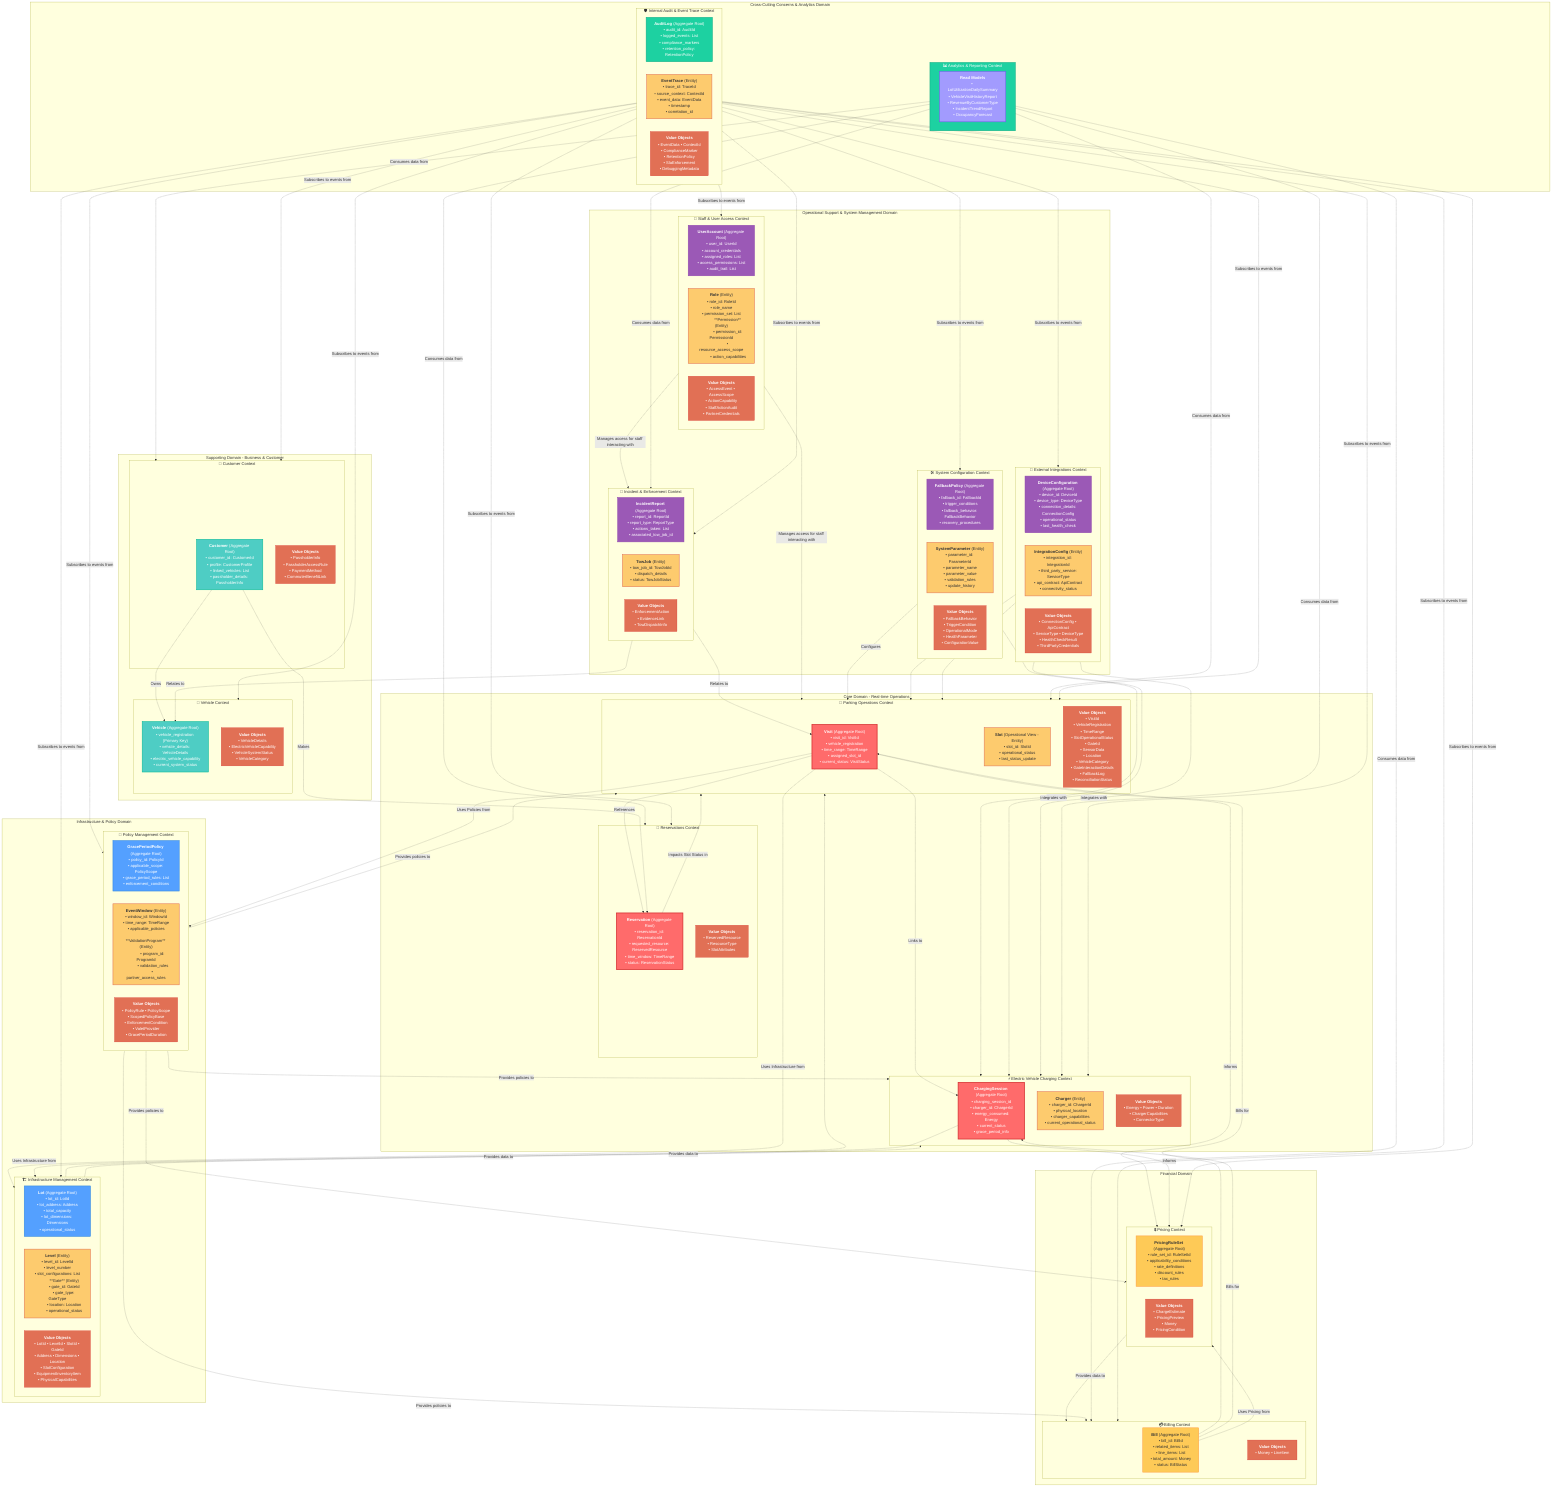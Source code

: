 graph TB
    subgraph "Core Domain - Real-time Operations"
        subgraph PO["🚗 Parking Operations Context"]
            PO_AGG["`**Visit** (Aggregate Root)
            • visit_id: VisitId
            • vehicle_registration
            • time_range: TimeRange
            • assigned_slot_id
            • current_status: VisitStatus`"]
            
            PO_ENT["`**Slot** (Operational View - Entity)
            • slot_id: SlotId
            • operational_status
            • last_status_update`"]
            
            PO_VO["`**Value Objects**
            • VisitId
            • VehicleRegistration
            • TimeRange
            • SlotOperationalStatus
            • GateId
            • SensorData
            • Location
            • VehicleCategory
            • GateInteractionDetails
            • FallbackLog
            • ReconciliationStatus`"]
        end
        
        subgraph EV["⚡ Electric Vehicle Charging Context"]
            EV_AGG["`**ChargingSession** (Aggregate Root)
            • charging_session_id
            • charger_id: ChargerId
            • energy_consumed: Energy
            • current_status
            • grace_period_info`"]
            
            EV_ENT["`**Charger** (Entity)
            • charger_id: ChargerId
            • physical_location
            • charger_capabilities
            • current_operational_status`"]
            
            EV_VO["`**Value Objects**
            • Energy • Power • Duration
            • ChargerCapabilities
            • ConnectorType`"]
        end

        subgraph RES["📅 Reservations Context"]
            RES_AGG["`**Reservation** (Aggregate Root)
            • reservation_id: ReservationId
            • requested_resource: ReservedResource
            • time_window: TimeRange
            • status: ReservationStatus`"]
            
            RES_VO["`**Value Objects**
            • ReservedResource
            • ResourceType
            • SlotAttributes`"]
        end
    end

    subgraph "Financial Domain"
        subgraph PRICE["💲 Pricing Context"]
            PRICE_AGG["`**PricingRuleSet** (Aggregate Root)
            • rule_set_id: RuleSetId
            • applicability_conditions
            • rate_definitions
            • discount_rules
            • tax_rules`"]
            
            PRICE_VO["`**Value Objects**
            • ChargeEstimate
            • PricingPreview
            • Money
            • PricingCondition`"]
        end

        subgraph BILL["💳 Billing Context"]
            BILL_AGG["`**Bill** (Aggregate Root)
            • bill_id: BillId
            • related_items: List<BillableItemLink>
            • line_items: List<LineItem>
            • total_amount: Money
            • status: BillStatus`"]
            
            %% Placeholder for PricingRuleSet if it moves to Pricing
            %% BILL_ENT["`**PricingRuleSet** (Entity) ... `"] 
            
            BILL_VO["`**Value Objects**
            • Money • LineItem`"]
        end
    end
    
    subgraph "Supporting Domain - Business & Customer"
        subgraph CUST["👤 Customer Context"]
            CUST_AGG["`**Customer** (Aggregate Root)
            • customer_id: CustomerId
            • profile: CustomerProfile
            • linked_vehicles: List<VehicleRegistration>
            • passholder_details: PassholderInfo`"]
            
            CUST_VO["`**Value Objects**
            • PassholderInfo
            • PassholderAccessRule
            • PaymentMethod
            • CommuterBenefitLink`"]
        end
        
        subgraph VEH["🚙 Vehicle Context"]
            VEH_AGG["`**Vehicle** (Aggregate Root)
            • vehicle_registration (Primary Key)
            • vehicle_details: VehicleDetails
            • electric_vehicle_capability
            • current_system_status`"]
            
            VEH_VO["`**Value Objects**
            • VehicleDetails
            • ElectricVehicleCapability
            • VehicleSystemStatus
            • VehicleCategory`"]
        end
    end

    subgraph "Infrastructure & Policy Domain"
        subgraph IM["🏗️ Infrastructure Management Context"]
            IM_AGG["`**Lot** (Aggregate Root)
            • lot_id: LotId
            • lot_address: Address
            • total_capacity
            • lot_dimensions: Dimensions
            • operational_status`"]
            
            IM_ENT["`**Level** (Entity)
            • level_id: LevelId
            • level_number
            • slot_configurations: List<SlotConfiguration>
            
            **Gate** (Entity)
            • gate_id: GateId
            • gate_type: GateType
            • location: Location
            • operational_status`"]
            
            IM_VO["`**Value Objects**
            • LotId • LevelId • SlotId • GateId
            • Address • Dimensions • Location
            • SlotConfiguration
            • EquipmentInventoryItem
            • PhysicalCapabilities`"]
        end

        subgraph PM["📜 Policy Management Context"]
            PM_AGG["`**GracePeriodPolicy** (Aggregate Root)
            • policy_id: PolicyId
            • applicable_scope: PolicyScope
            • grace_period_rules: List<PolicyRule>
            • enforcement_conditions`"]
            
            PM_ENT["`**EventWindow** (Entity)
            • window_id: WindowId
            • time_range: TimeRange
            • applicable_policies
            
            **ValidationProgram** (Entity)
            • program_id: ProgramId
            • validation_rules
            • partner_access_rules`"]
            
            PM_VO["`**Value Objects**
            • PolicyRule • PolicyScope
            • ScopedPolicyBase
            • EnforcementCondition
            • ValetProvider
            • GracePeriodDuration`"]
        end
    end

    subgraph "Operational Support & System Management Domain"
        subgraph SUA["🔑 Staff & User Access Context"]
            SUA_AGG["`**UserAccount** (Aggregate Root)
            • user_id: UserId
            • account_credentials
            • assigned_roles: List<Role>
            • access_permissions: List<Permission>
            • audit_trail: List<AccessEvent>`"]
            
            SUA_ENT["`**Role** (Entity)
            • role_id: RoleId
            • role_name
            • permission_set: List<Permission>
            
            **Permission** (Entity)
            • permission_id: PermissionId
            • resource_access_scope
            • action_capabilities`"]
            
            SUA_VO["`**Value Objects**
            • AccessEvent • AccessScope
            • ActionCapability
            • StaffActionAudit
            • PartnerCredentials`"]
        end

        subgraph SC["🛠️ System Configuration Context"]
            SC_AGG["`**FallbackPolicy** (Aggregate Root)
            • fallback_id: FallbackId
            • trigger_conditions
            • fallback_behavior: FallbackBehavior
            • recovery_procedures`"]
            
            SC_ENT["`**SystemParameter** (Entity)
            • parameter_id: ParameterId
            • parameter_name
            • parameter_value
            • validation_rules
            • update_history`"]
            
            SC_VO["`**Value Objects**
            • FallbackBehavior
            • TriggerCondition
            • OperationalMode
            • HealthParameter
            • ConfigurationValue`"]
        end

        subgraph EXTINT["🔌 External Integrations Context"]
            EXTINT_AGG["`**DeviceConfiguration** (Aggregate Root)
            • device_id: DeviceId
            • device_type: DeviceType
            • connection_details: ConnectionConfig
            • operational_status
            • last_health_check`"]
            
            EXTINT_ENT["`**IntegrationConfig** (Entity)
            • integration_id: IntegrationId
            • third_party_service: ServiceType
            • api_contract: ApiContract
            • connectivity_status`"]
            
            EXTINT_VO["`**Value Objects**
            • ConnectionConfig • ApiContract
            • ServiceType • DeviceType
            • HealthCheckResult
            • ThirdPartyCredentials`"]
        end
        
        subgraph INC["🚨 Incident & Enforcement Context"]
            INC_AGG["`**IncidentReport** (Aggregate Root)
            • report_id: ReportId
            • report_type: ReportType
            • actions_taken: List<EnforcementAction>
            • associated_tow_job_id`"]
            
            INC_ENT["`**TowJob** (Entity)
            • tow_job_id: TowJobId
            • dispatch_details
            • status: TowJobStatus`"]
            
            INC_VO["`**Value Objects**
            • EnforcementAction
            • EvidenceLink
            • TowDispatchInfo`"]
        end
    end
    
    subgraph "Cross-Cutting Concerns & Analytics Domain"
        subgraph ANA["📊 Analytics & Reporting Context"]
            ANA_RM1["`**Read Models**
            • LotUtilizationDailySummary
            • VehicleVisitHistoryReport
            • RevenueByCustomerType
            • IncidentTrendReport
            • OccupancyForecast`"]
        end

        subgraph AUDIT["🛡️ Internal Audit & Event Trace Context"]
            AUDIT_AGG["`**AuditLog** (Aggregate Root)
            • audit_id: AuditId
            • logged_events: List<EventTrace>
            • compliance_markers
            • retention_policy: RetentionPolicy`"]
            
            AUDIT_ENT["`**EventTrace** (Entity)
            • trace_id: TraceId
            • source_context: ContextId
            • event_data: EventData
            • timestamp
            • correlation_id`"]
            
            AUDIT_VO["`**Value Objects**
            • EventData • ContextId
            • ComplianceMarker
            • RetentionPolicy
            • SlaEnforcement
            • DebuggingMetadata`"]
        end
    end
    
    %% Show key relationships with dotted lines (Illustrative - to be refined based on detailed interactions)
    PO_AGG -.->|"Links to"| EV_AGG
    PO_AGG -.->|"References"| RES_AGG
    PO_AGG -.->|"Uses Policies from"| PM
    PO_AGG -.->|"Uses Infrastructure from"| IM
    PO_AGG -.->|"Informs"| PRICE
    
    BILL_AGG -.->|"Bills for"| PO_AGG
    BILL_AGG -.->|"Bills for"| EV_AGG
    BILL_AGG -.->|"Uses Pricing from"| PRICE

    CUST_AGG -.->|"Owns"| VEH_AGG
    CUST_AGG -.->|"Makes"| RES_AGG
    
    RES_AGG -.->|"Impacts Slot Status in"| PO
    
    %% e.g., Charger location
    EV_AGG -.->|"Uses Infrastructure from"| IM
    EV_AGG -.->|"Informs"| PRICE

    PRICE -.->|"Provides data to"| BILL
    
    IM -.->|"Provides data to"| PO
    IM -.->|"Provides data to"| EV
    
    PM -.->|"Provides policies to"| PO
    PM -.->|"Provides policies to"| EV
    PM -.->|"Provides policies to"| PRICE
    PM -.->|"Provides policies to"| BILL

    INC -.->|"Relates to"| PO_AGG
    INC -.->|"Relates to"| VEH_AGG

    SUA -.->|"Manages access for staff interacting with"| PO
    SUA -.->|"Manages access for staff interacting with"| INC
    %% e.g., Fallback Policies
    SC -.->|"Configures"| PO
    SC -.->|"Configures"| EV
    %% e.g., ANPR, Sensors
    EXTINT -.->|"Integrates with"| PO
    %% e.g., Charging Hardware APIs
    EXTINT -.->|"Integrates with"| EV
    %% e.g., ANPR, Sensors
    EXTINT -.->|"Integrates with"| PO
    %% e.g., Charging Hardware APIs
    EXTINT -.->|"Integrates with"| EV

    ANA -.->|"Consumes data from"| PO
    ANA -.->|"Consumes data from"| EV
    ANA -.->|"Consumes data from"| BILL
    ANA -.->|"Consumes data from"| CUST
    ANA -.->|"Consumes data from"| RES
    ANA -.->|"Consumes data from"| INC

    AUDIT -.->|"Subscribes to events from"| PO
    AUDIT -.->|"Subscribes to events from"| EV
    AUDIT -.->|"Subscribes to events from"| BILL
    AUDIT -.->|"Subscribes to events from"| PRICE
    AUDIT -.->|"Subscribes to events from"| CUST
    AUDIT -.->|"Subscribes to events from"| VEH
    AUDIT -.->|"Subscribes to events from"| RES
    AUDIT -.->|"Subscribes to events from"| IM
    AUDIT -.->|"Subscribes to events from"| PM
    AUDIT -.->|"Subscribes to events from"| SUA
    AUDIT -.->|"Subscribes to events from"| SC
    AUDIT -.->|"Subscribes to events from"| EXTINT
    AUDIT -.->|"Subscribes to events from"| INC
    
    %% Styling
    classDef coreAgg fill:#ff6b6b,stroke:#d63031,stroke-width:3px,color:#fff
    classDef supportingAgg fill:#4ecdc4,stroke:#00b894,stroke-width:2px,color:#fff
    classDef financialAgg fill:#feca57,stroke:#ff9f43,stroke-width:2px,color:#333
    classDef infraPolicyAgg fill:#54a0ff,stroke:#2e86de,stroke-width:2px,color:#fff
    classDef opsSupportAgg fill:#9b59b6,stroke:#8e44ad,stroke-width:2px,color:#fff
    classDef crossCuttingAgg fill:#1dd1a1,stroke:#10ac84,stroke-width:2px,color:#fff
    classDef entity fill:#fdcb6e,stroke:#e17055,stroke-width:2px,color:#333
    classDef valueObj fill:#e17055,stroke:#d63031,stroke-width:1px,color:#fff
    classDef readModel fill:#a29bfe,stroke:#6c5ce7,stroke-width:2px,color:#fff
    classDef contextDesc fill:#dfe6e9,stroke:#b2bec3,stroke-width:1px,color:#333,padding:5px

    class PO_AGG,EV_AGG,RES_AGG coreAgg
    class CUST_AGG,VEH_AGG supportingAgg
    class PRICE_AGG,BILL_AGG financialAgg
    class IM_AGG,PM_AGG infraPolicyAgg
    class SUA_AGG,SC_AGG,EXTINT_AGG,INC_AGG opsSupportAgg
    class ANA,AUDIT_AGG crossCuttingAgg

    class PO_ENT,EV_ENT,IM_ENT,PM_ENT,SUA_ENT,SC_ENT,EXTINT_ENT,AUDIT_ENT,INC_ENT entity
    class PO_VO,EV_VO,BILL_VO,CUST_VO,VEH_VO,RES_VO,PRICE_VO,IM_VO,PM_VO,SUA_VO,SC_VO,EXTINT_VO,AUDIT_VO,INC_VO valueObj
    class ANA_RM1 readModel
    
    %% Apply styling to context subgraphs
    %% Mermaid does not support applying classes to subgraphs directly; remove these lines or only use node IDs.